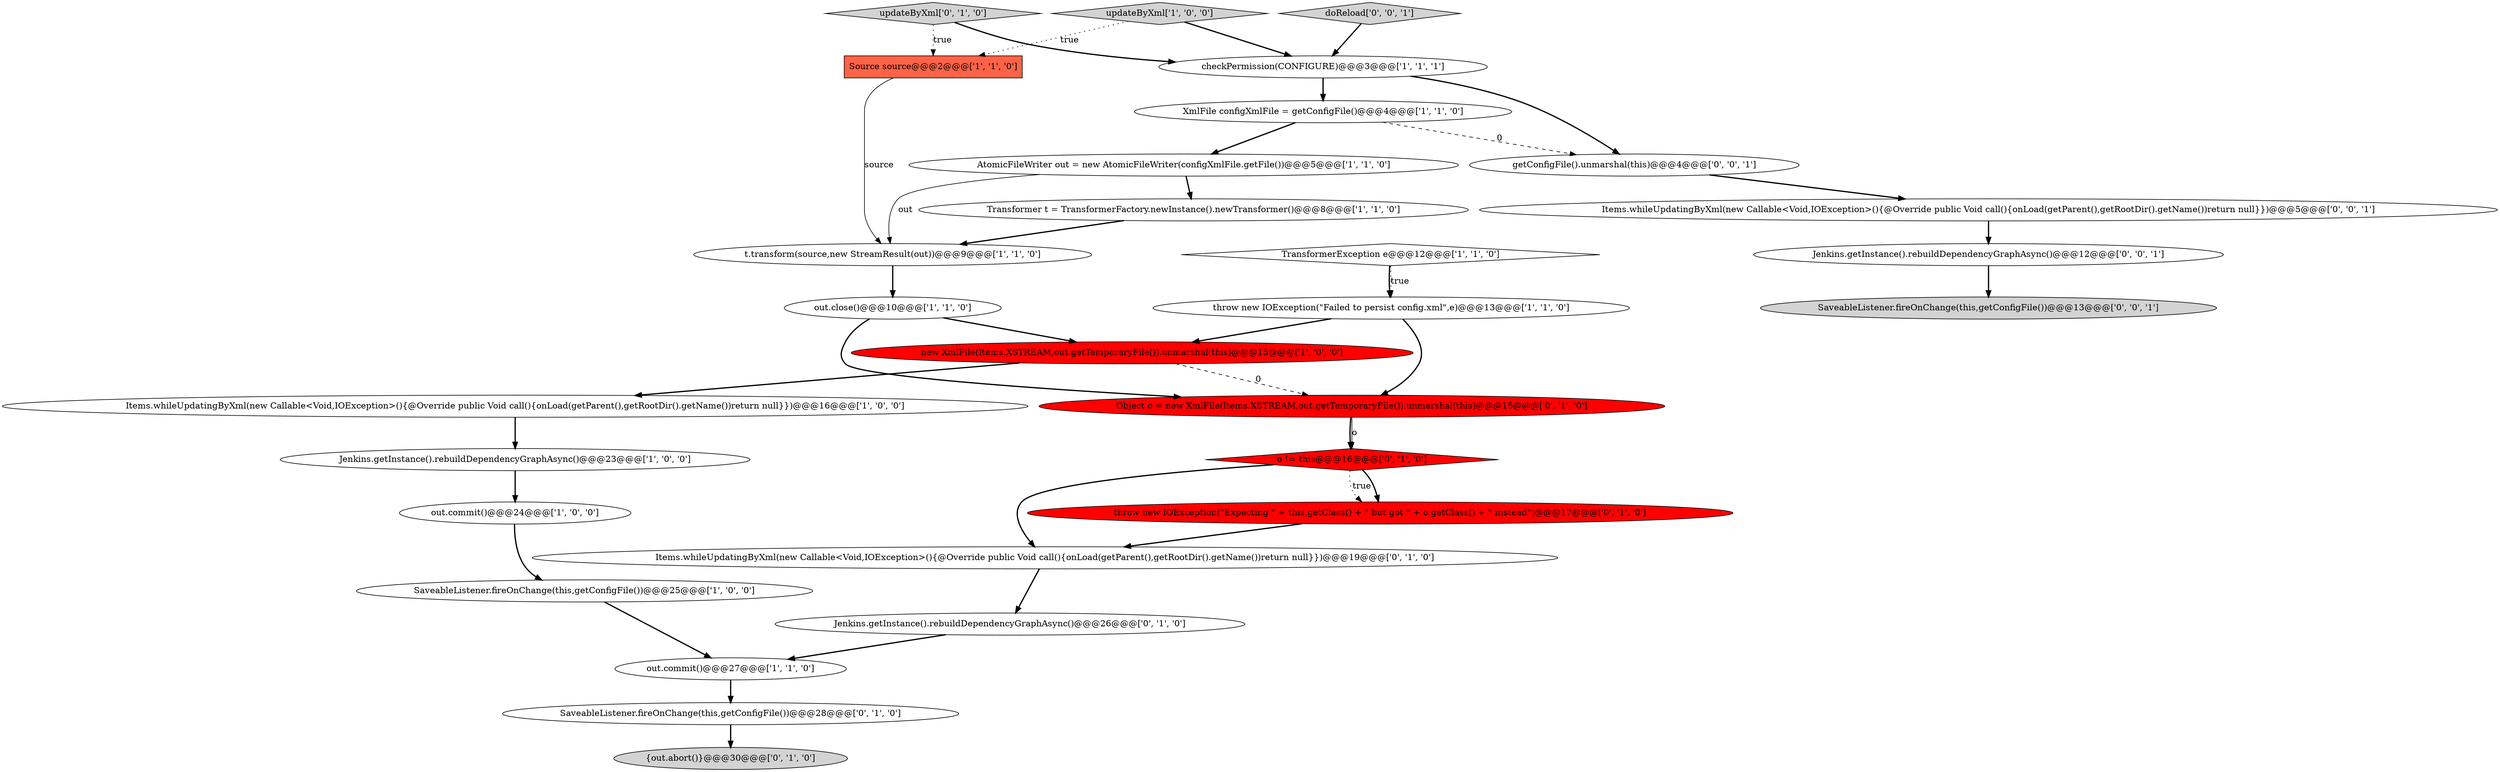 digraph {
5 [style = filled, label = "new XmlFile(Items.XSTREAM,out.getTemporaryFile()).unmarshal(this)@@@15@@@['1', '0', '0']", fillcolor = red, shape = ellipse image = "AAA1AAABBB1BBB"];
2 [style = filled, label = "Transformer t = TransformerFactory.newInstance().newTransformer()@@@8@@@['1', '1', '0']", fillcolor = white, shape = ellipse image = "AAA0AAABBB1BBB"];
13 [style = filled, label = "Items.whileUpdatingByXml(new Callable<Void,IOException>(){@Override public Void call(){onLoad(getParent(),getRootDir().getName())return null}})@@@16@@@['1', '0', '0']", fillcolor = white, shape = ellipse image = "AAA0AAABBB1BBB"];
18 [style = filled, label = "Items.whileUpdatingByXml(new Callable<Void,IOException>(){@Override public Void call(){onLoad(getParent(),getRootDir().getName())return null}})@@@19@@@['0', '1', '0']", fillcolor = white, shape = ellipse image = "AAA0AAABBB2BBB"];
8 [style = filled, label = "Source source@@@2@@@['1', '1', '0']", fillcolor = tomato, shape = box image = "AAA0AAABBB1BBB"];
4 [style = filled, label = "XmlFile configXmlFile = getConfigFile()@@@4@@@['1', '1', '0']", fillcolor = white, shape = ellipse image = "AAA0AAABBB1BBB"];
1 [style = filled, label = "AtomicFileWriter out = new AtomicFileWriter(configXmlFile.getFile())@@@5@@@['1', '1', '0']", fillcolor = white, shape = ellipse image = "AAA0AAABBB1BBB"];
15 [style = filled, label = "out.commit()@@@27@@@['1', '1', '0']", fillcolor = white, shape = ellipse image = "AAA0AAABBB1BBB"];
9 [style = filled, label = "t.transform(source,new StreamResult(out))@@@9@@@['1', '1', '0']", fillcolor = white, shape = ellipse image = "AAA0AAABBB1BBB"];
16 [style = filled, label = "updateByXml['0', '1', '0']", fillcolor = lightgray, shape = diamond image = "AAA0AAABBB2BBB"];
6 [style = filled, label = "Jenkins.getInstance().rebuildDependencyGraphAsync()@@@23@@@['1', '0', '0']", fillcolor = white, shape = ellipse image = "AAA0AAABBB1BBB"];
14 [style = filled, label = "out.commit()@@@24@@@['1', '0', '0']", fillcolor = white, shape = ellipse image = "AAA0AAABBB1BBB"];
20 [style = filled, label = "o != this@@@16@@@['0', '1', '0']", fillcolor = red, shape = diamond image = "AAA1AAABBB2BBB"];
11 [style = filled, label = "throw new IOException(\"Failed to persist config.xml\",e)@@@13@@@['1', '1', '0']", fillcolor = white, shape = ellipse image = "AAA0AAABBB1BBB"];
22 [style = filled, label = "Jenkins.getInstance().rebuildDependencyGraphAsync()@@@26@@@['0', '1', '0']", fillcolor = white, shape = ellipse image = "AAA0AAABBB2BBB"];
3 [style = filled, label = "SaveableListener.fireOnChange(this,getConfigFile())@@@25@@@['1', '0', '0']", fillcolor = white, shape = ellipse image = "AAA0AAABBB1BBB"];
23 [style = filled, label = "{out.abort()}@@@30@@@['0', '1', '0']", fillcolor = lightgray, shape = ellipse image = "AAA0AAABBB2BBB"];
21 [style = filled, label = "Object o = new XmlFile(Items.XSTREAM,out.getTemporaryFile()).unmarshal(this)@@@15@@@['0', '1', '0']", fillcolor = red, shape = ellipse image = "AAA1AAABBB2BBB"];
7 [style = filled, label = "checkPermission(CONFIGURE)@@@3@@@['1', '1', '1']", fillcolor = white, shape = ellipse image = "AAA0AAABBB1BBB"];
26 [style = filled, label = "doReload['0', '0', '1']", fillcolor = lightgray, shape = diamond image = "AAA0AAABBB3BBB"];
19 [style = filled, label = "throw new IOException(\"Expecting \" + this.getClass() + \" but got \" + o.getClass() + \" instead\")@@@17@@@['0', '1', '0']", fillcolor = red, shape = ellipse image = "AAA1AAABBB2BBB"];
25 [style = filled, label = "SaveableListener.fireOnChange(this,getConfigFile())@@@13@@@['0', '0', '1']", fillcolor = lightgray, shape = ellipse image = "AAA0AAABBB3BBB"];
17 [style = filled, label = "SaveableListener.fireOnChange(this,getConfigFile())@@@28@@@['0', '1', '0']", fillcolor = white, shape = ellipse image = "AAA0AAABBB2BBB"];
24 [style = filled, label = "Items.whileUpdatingByXml(new Callable<Void,IOException>(){@Override public Void call(){onLoad(getParent(),getRootDir().getName())return null}})@@@5@@@['0', '0', '1']", fillcolor = white, shape = ellipse image = "AAA0AAABBB3BBB"];
27 [style = filled, label = "getConfigFile().unmarshal(this)@@@4@@@['0', '0', '1']", fillcolor = white, shape = ellipse image = "AAA0AAABBB3BBB"];
10 [style = filled, label = "out.close()@@@10@@@['1', '1', '0']", fillcolor = white, shape = ellipse image = "AAA0AAABBB1BBB"];
28 [style = filled, label = "Jenkins.getInstance().rebuildDependencyGraphAsync()@@@12@@@['0', '0', '1']", fillcolor = white, shape = ellipse image = "AAA0AAABBB3BBB"];
0 [style = filled, label = "TransformerException e@@@12@@@['1', '1', '0']", fillcolor = white, shape = diamond image = "AAA0AAABBB1BBB"];
12 [style = filled, label = "updateByXml['1', '0', '0']", fillcolor = lightgray, shape = diamond image = "AAA0AAABBB1BBB"];
14->3 [style = bold, label=""];
24->28 [style = bold, label=""];
16->8 [style = dotted, label="true"];
19->18 [style = bold, label=""];
22->15 [style = bold, label=""];
26->7 [style = bold, label=""];
12->8 [style = dotted, label="true"];
11->21 [style = bold, label=""];
16->7 [style = bold, label=""];
0->11 [style = bold, label=""];
4->27 [style = dashed, label="0"];
3->15 [style = bold, label=""];
10->21 [style = bold, label=""];
7->4 [style = bold, label=""];
2->9 [style = bold, label=""];
9->10 [style = bold, label=""];
17->23 [style = bold, label=""];
12->7 [style = bold, label=""];
6->14 [style = bold, label=""];
20->18 [style = bold, label=""];
1->9 [style = solid, label="out"];
11->5 [style = bold, label=""];
15->17 [style = bold, label=""];
18->22 [style = bold, label=""];
21->20 [style = bold, label=""];
10->5 [style = bold, label=""];
5->13 [style = bold, label=""];
7->27 [style = bold, label=""];
5->21 [style = dashed, label="0"];
28->25 [style = bold, label=""];
27->24 [style = bold, label=""];
4->1 [style = bold, label=""];
1->2 [style = bold, label=""];
20->19 [style = dotted, label="true"];
13->6 [style = bold, label=""];
8->9 [style = solid, label="source"];
21->20 [style = solid, label="o"];
20->19 [style = bold, label=""];
0->11 [style = dotted, label="true"];
}
